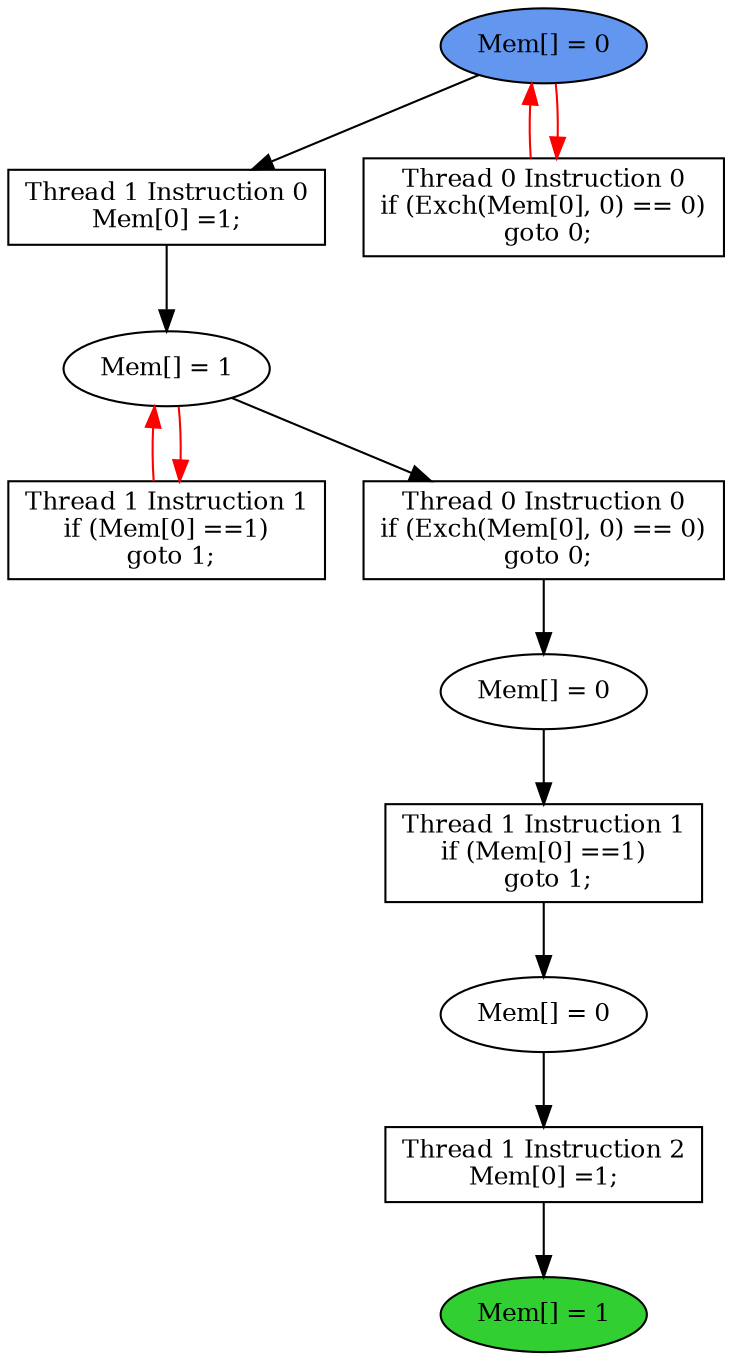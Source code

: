 digraph "graph" {
graph [fontsize=12]
node [fontsize=12]
edge [fontsize=12]
rankdir=TB;
"N12" -> "N11" [uuid = "<A0, S2>", color = "#000000", fontcolor = "#ffffff", style = "solid", label = "", dir = "forward", weight = "1"]
"N21" -> "N20" [uuid = "<A1, S1>", color = "#ff0000", fontcolor = "#ffffff", style = "solid", label = "", dir = "back", weight = "1"]
"N10" -> "N9" [uuid = "<A2, END>", color = "#000000", fontcolor = "#ffffff", style = "solid", label = "", dir = "forward", weight = "1"]
"N14" -> "N13" [uuid = "<A3, S0>", color = "#000000", fontcolor = "#ffffff", style = "solid", label = "", dir = "forward", weight = "1"]
"N22" -> "N21" [uuid = "<A4, S1>", color = "#000000", fontcolor = "#ffffff", style = "solid", label = "", dir = "forward", weight = "1"]
"N23" -> "N19" [uuid = "<A5, START>", color = "#ff0000", fontcolor = "#ffffff", style = "solid", label = "", dir = "back", weight = "1"]
"N13" -> "N12" [uuid = "<A0, S0>", color = "#000000", fontcolor = "#ffffff", style = "solid", label = "", dir = "forward", weight = "1"]
"N21" -> "N20" [uuid = "<A1, S1>", color = "#ff0000", fontcolor = "#ffffff", style = "solid", label = "", dir = "forward", weight = "1"]
"N11" -> "N10" [uuid = "<A2, S2>", color = "#000000", fontcolor = "#ffffff", style = "solid", label = "", dir = "forward", weight = "1"]
"N21" -> "N14" [uuid = "<A3, S1>", color = "#000000", fontcolor = "#ffffff", style = "solid", label = "", dir = "forward", weight = "1"]
"N23" -> "N22" [uuid = "<A4, START>", color = "#000000", fontcolor = "#ffffff", style = "solid", label = "", dir = "forward", weight = "1"]
"N23" -> "N19" [uuid = "<A5, START>", color = "#ff0000", fontcolor = "#ffffff", style = "solid", label = "", dir = "forward", weight = "1"]
"N9" [uuid="END", label="Mem[] = 1", fillcolor = "#31cf31", fontcolor = "#000000", shape = "ellipse", style = "filled, solid"]
"N10" [uuid="A2", label="Thread 1 Instruction 2
Mem[0] =1;", fillcolor = "#ffffff", fontcolor = "#000000", shape = "box", style = "filled, solid"]
"N11" [uuid="S2", label="Mem[] = 0", fillcolor = "#ffffff", fontcolor = "#000000", shape = "ellipse", style = "filled, solid"]
"N12" [uuid="A0", label="Thread 1 Instruction 1
if (Mem[0] ==1)
 goto 1;", fillcolor = "#ffffff", fontcolor = "#000000", shape = "box", style = "filled, solid"]
"N13" [uuid="S0", label="Mem[] = 0", fillcolor = "#ffffff", fontcolor = "#000000", shape = "ellipse", style = "filled, solid"]
"N14" [uuid="A3", label="Thread 0 Instruction 0
if (Exch(Mem[0], 0) == 0)
 goto 0;", fillcolor = "#ffffff", fontcolor = "#000000", shape = "box", style = "filled, solid"]
"N19" [uuid="A5", label="Thread 0 Instruction 0
if (Exch(Mem[0], 0) == 0)
 goto 0;", fillcolor = "#ffffff", fontcolor = "#000000", shape = "box", style = "filled, solid"]
"N20" [uuid="A1", label="Thread 1 Instruction 1
if (Mem[0] ==1)
 goto 1;", fillcolor = "#ffffff", fontcolor = "#000000", shape = "box", style = "filled, solid"]
"N21" [uuid="S1", label="Mem[] = 1", fillcolor = "#ffffff", fontcolor = "#000000", shape = "ellipse", style = "filled, solid"]
"N22" [uuid="A4", label="Thread 1 Instruction 0
Mem[0] =1;", fillcolor = "#ffffff", fontcolor = "#000000", shape = "box", style = "filled, solid"]
"N23" [uuid="START", label="Mem[] = 0", fillcolor = "#6396ef", fontcolor = "#000000", shape = "ellipse", style = "filled, solid"]
}